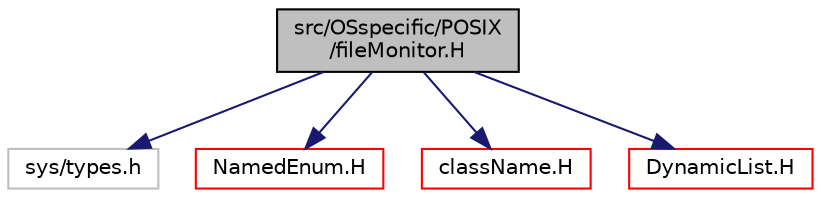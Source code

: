 digraph "src/OSspecific/POSIX/fileMonitor.H"
{
  bgcolor="transparent";
  edge [fontname="Helvetica",fontsize="10",labelfontname="Helvetica",labelfontsize="10"];
  node [fontname="Helvetica",fontsize="10",shape=record];
  Node0 [label="src/OSspecific/POSIX\l/fileMonitor.H",height=0.2,width=0.4,color="black", fillcolor="grey75", style="filled", fontcolor="black"];
  Node0 -> Node1 [color="midnightblue",fontsize="10",style="solid",fontname="Helvetica"];
  Node1 [label="sys/types.h",height=0.2,width=0.4,color="grey75"];
  Node0 -> Node2 [color="midnightblue",fontsize="10",style="solid",fontname="Helvetica"];
  Node2 [label="NamedEnum.H",height=0.2,width=0.4,color="red",URL="$a09485.html"];
  Node0 -> Node33 [color="midnightblue",fontsize="10",style="solid",fontname="Helvetica"];
  Node33 [label="className.H",height=0.2,width=0.4,color="red",URL="$a10052.html",tooltip="Macro definitions for declaring ClassName(), NamespaceName(), etc. "];
  Node0 -> Node72 [color="midnightblue",fontsize="10",style="solid",fontname="Helvetica"];
  Node72 [label="DynamicList.H",height=0.2,width=0.4,color="red",URL="$a09335.html"];
}

